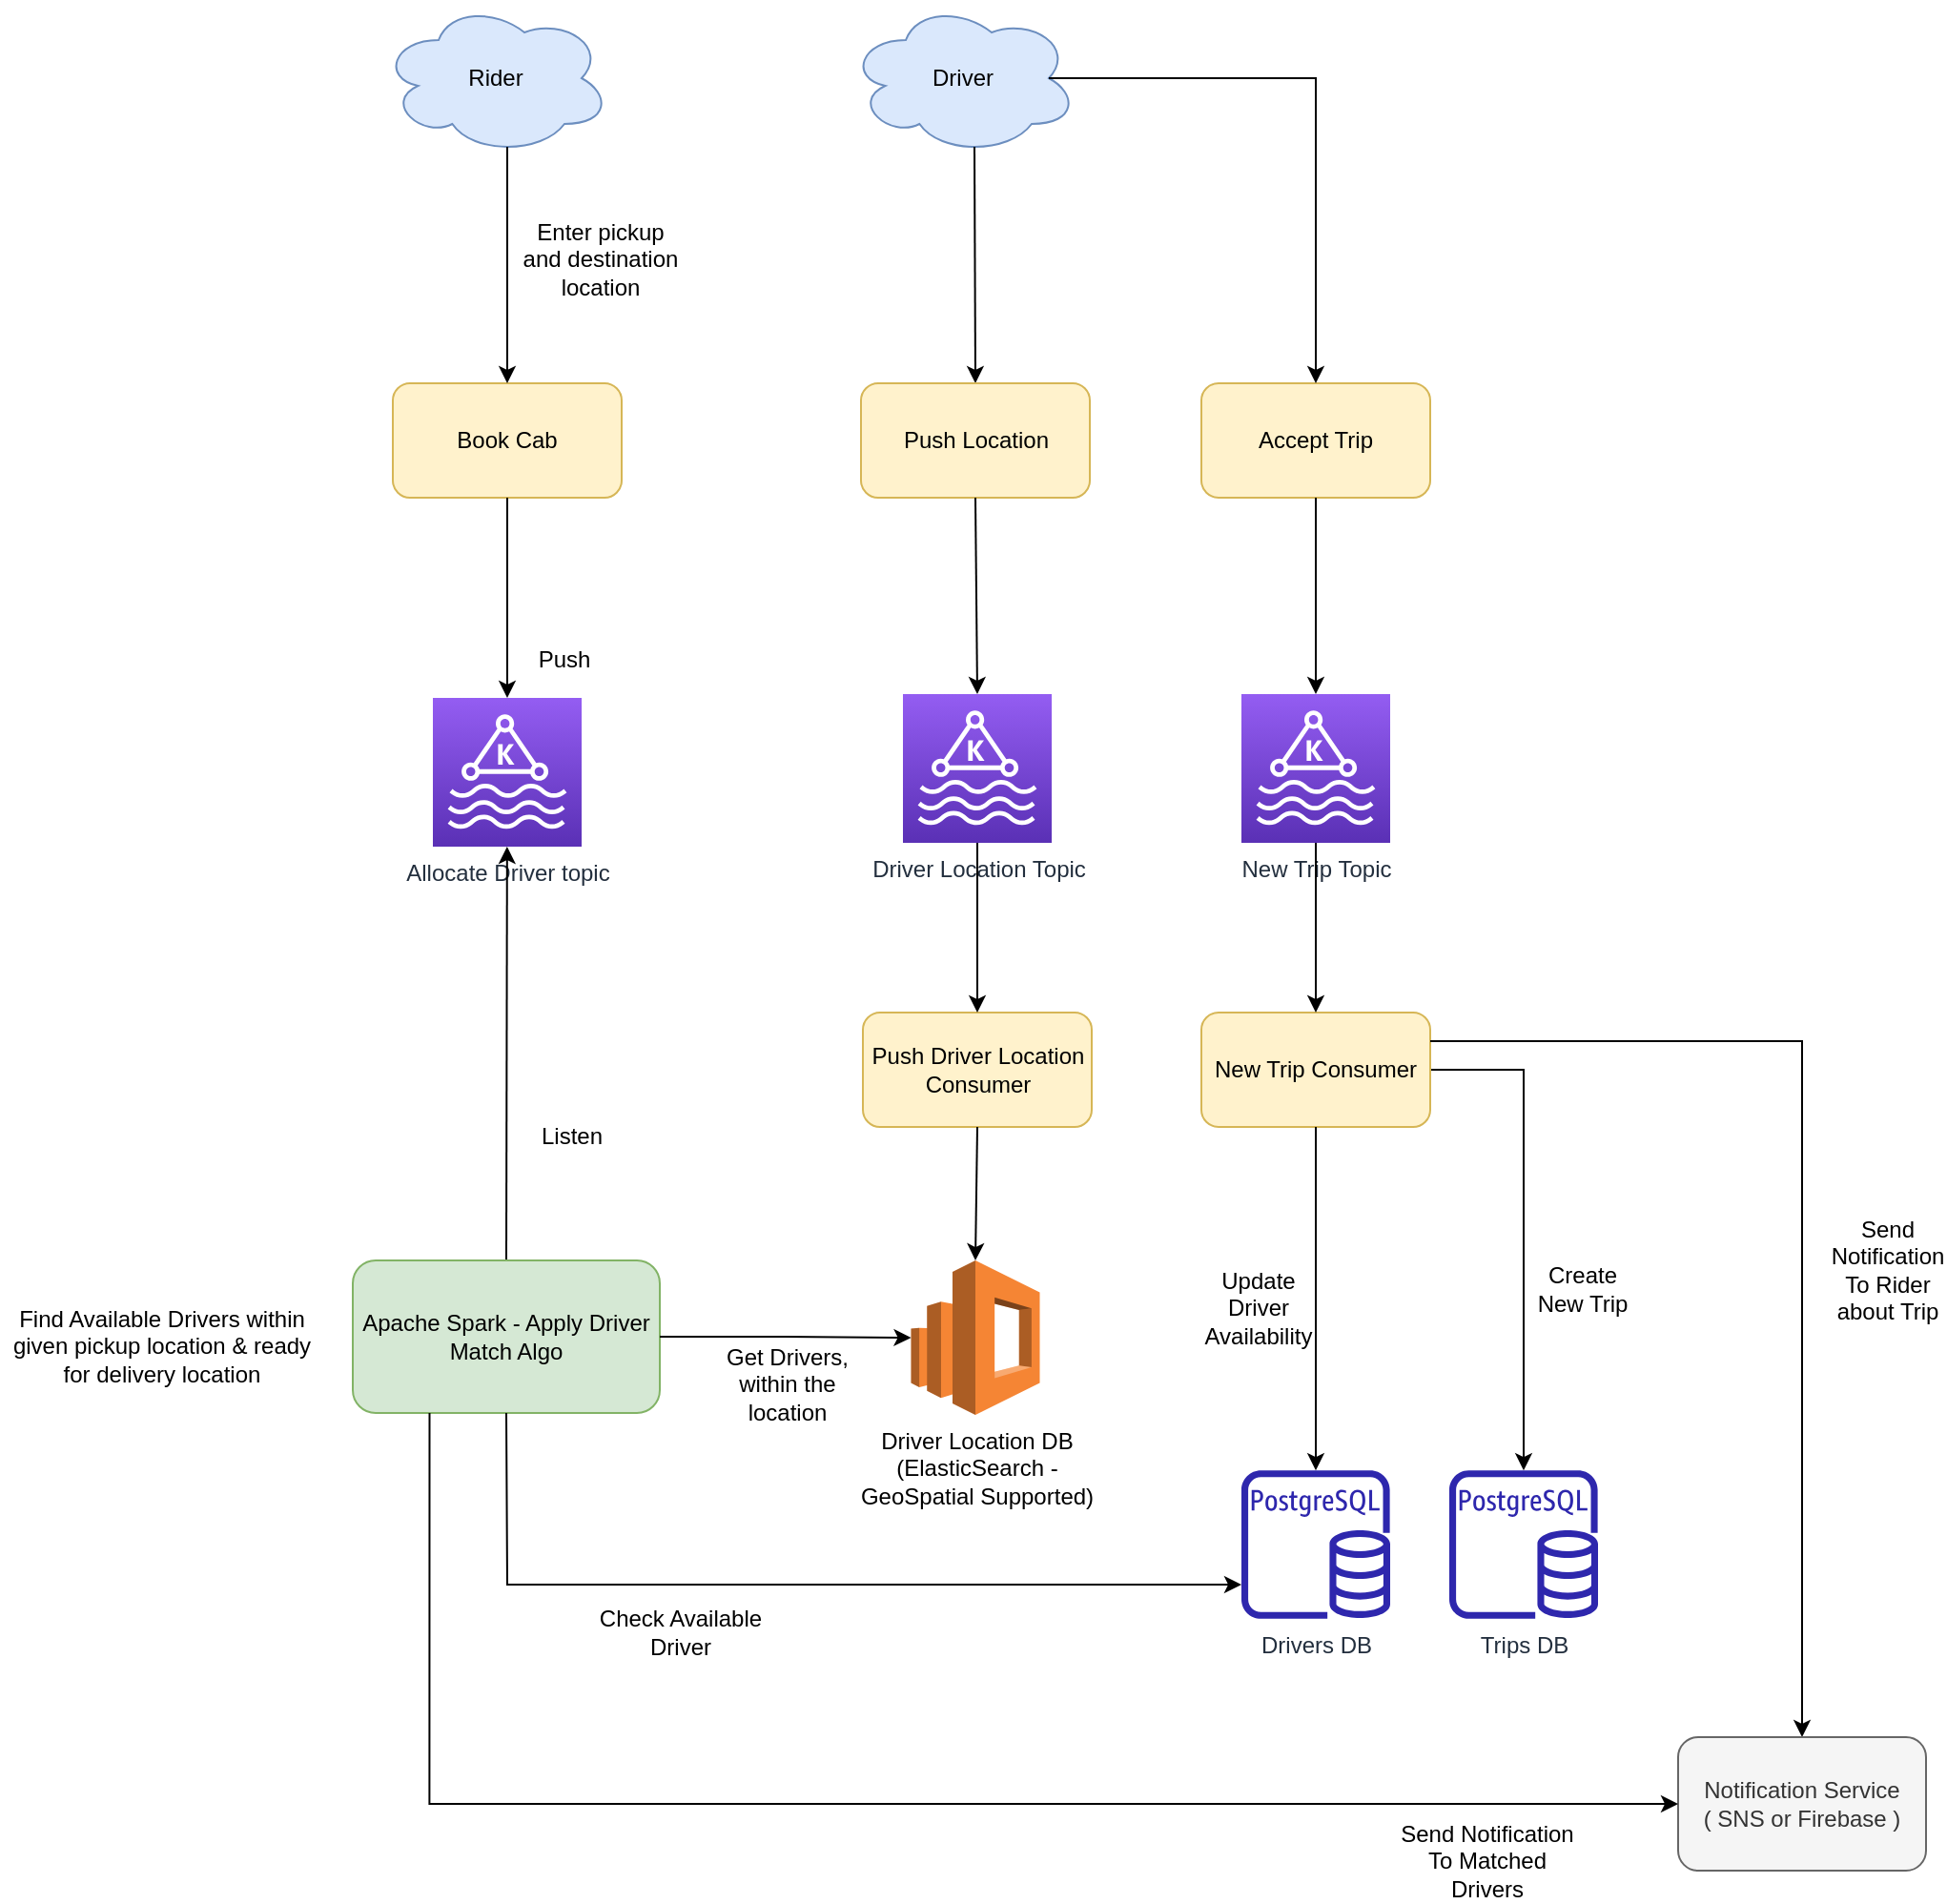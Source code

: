 <mxfile version="20.3.2" type="github">
  <diagram id="pcyGeBuE8nyzWbv3072U" name="Page-1">
    <mxGraphModel dx="1796" dy="526" grid="1" gridSize="10" guides="1" tooltips="1" connect="1" arrows="1" fold="1" page="1" pageScale="1" pageWidth="850" pageHeight="1100" math="0" shadow="0">
      <root>
        <mxCell id="0" />
        <mxCell id="1" parent="0" />
        <mxCell id="frjB1W2SkOTdsVXl6TDt-1" value="Rider" style="ellipse;shape=cloud;whiteSpace=wrap;html=1;fillColor=#dae8fc;strokeColor=#6c8ebf;" parent="1" vertex="1">
          <mxGeometry x="180" y="80" width="120" height="80" as="geometry" />
        </mxCell>
        <mxCell id="frjB1W2SkOTdsVXl6TDt-2" value="Book Cab" style="rounded=1;whiteSpace=wrap;html=1;fillColor=#fff2cc;strokeColor=#d6b656;" parent="1" vertex="1">
          <mxGeometry x="186" y="280" width="120" height="60" as="geometry" />
        </mxCell>
        <mxCell id="frjB1W2SkOTdsVXl6TDt-3" value="" style="endArrow=classic;html=1;rounded=0;exitX=0.55;exitY=0.95;exitDx=0;exitDy=0;exitPerimeter=0;entryX=0.5;entryY=0;entryDx=0;entryDy=0;" parent="1" source="frjB1W2SkOTdsVXl6TDt-1" target="frjB1W2SkOTdsVXl6TDt-2" edge="1">
          <mxGeometry width="50" height="50" relative="1" as="geometry">
            <mxPoint x="400" y="300" as="sourcePoint" />
            <mxPoint x="450" y="250" as="targetPoint" />
          </mxGeometry>
        </mxCell>
        <mxCell id="frjB1W2SkOTdsVXl6TDt-4" value="Enter pickup and destination location" style="text;html=1;strokeColor=none;fillColor=none;align=center;verticalAlign=middle;whiteSpace=wrap;rounded=0;" parent="1" vertex="1">
          <mxGeometry x="250" y="190" width="90" height="50" as="geometry" />
        </mxCell>
        <mxCell id="frjB1W2SkOTdsVXl6TDt-5" value="Allocate Driver topic" style="sketch=0;points=[[0,0,0],[0.25,0,0],[0.5,0,0],[0.75,0,0],[1,0,0],[0,1,0],[0.25,1,0],[0.5,1,0],[0.75,1,0],[1,1,0],[0,0.25,0],[0,0.5,0],[0,0.75,0],[1,0.25,0],[1,0.5,0],[1,0.75,0]];outlineConnect=0;fontColor=#232F3E;gradientColor=#945DF2;gradientDirection=north;fillColor=#5A30B5;strokeColor=#ffffff;dashed=0;verticalLabelPosition=bottom;verticalAlign=top;align=center;html=1;fontSize=12;fontStyle=0;aspect=fixed;shape=mxgraph.aws4.resourceIcon;resIcon=mxgraph.aws4.managed_streaming_for_kafka;" parent="1" vertex="1">
          <mxGeometry x="207" y="445" width="78" height="78" as="geometry" />
        </mxCell>
        <mxCell id="frjB1W2SkOTdsVXl6TDt-6" value="" style="endArrow=classic;html=1;rounded=0;exitX=0.5;exitY=1;exitDx=0;exitDy=0;entryX=0.5;entryY=0;entryDx=0;entryDy=0;entryPerimeter=0;" parent="1" source="frjB1W2SkOTdsVXl6TDt-2" target="frjB1W2SkOTdsVXl6TDt-5" edge="1">
          <mxGeometry width="50" height="50" relative="1" as="geometry">
            <mxPoint x="400" y="390" as="sourcePoint" />
            <mxPoint x="450" y="340" as="targetPoint" />
          </mxGeometry>
        </mxCell>
        <mxCell id="frjB1W2SkOTdsVXl6TDt-8" value="Driver Location DB &lt;br&gt;&lt;div&gt;(ElasticSearch - &lt;br&gt;&lt;/div&gt;&lt;div&gt;GeoSpatial Supported)&lt;/div&gt;" style="outlineConnect=0;dashed=0;verticalLabelPosition=bottom;verticalAlign=top;align=center;html=1;shape=mxgraph.aws3.elasticsearch_service;fillColor=#F58534;gradientColor=none;" parent="1" vertex="1">
          <mxGeometry x="457.75" y="740" width="67.5" height="81" as="geometry" />
        </mxCell>
        <mxCell id="frjB1W2SkOTdsVXl6TDt-10" value="" style="endArrow=classic;html=1;rounded=0;exitX=0.5;exitY=0;exitDx=0;exitDy=0;" parent="1" source="frjB1W2SkOTdsVXl6TDt-11" target="frjB1W2SkOTdsVXl6TDt-5" edge="1">
          <mxGeometry width="50" height="50" relative="1" as="geometry">
            <mxPoint x="246" y="610" as="sourcePoint" />
            <mxPoint x="450" y="630" as="targetPoint" />
          </mxGeometry>
        </mxCell>
        <mxCell id="frjB1W2SkOTdsVXl6TDt-11" value="&lt;div&gt;Apache Spark - Apply Driver Match Algo&lt;br&gt;&lt;/div&gt;" style="rounded=1;whiteSpace=wrap;html=1;fillColor=#d5e8d4;strokeColor=#82b366;" parent="1" vertex="1">
          <mxGeometry x="165" y="740" width="161" height="80" as="geometry" />
        </mxCell>
        <mxCell id="frjB1W2SkOTdsVXl6TDt-13" value="" style="endArrow=classic;html=1;rounded=0;exitX=1;exitY=0.5;exitDx=0;exitDy=0;edgeStyle=orthogonalEdgeStyle;entryX=0;entryY=0.5;entryDx=0;entryDy=0;entryPerimeter=0;" parent="1" source="frjB1W2SkOTdsVXl6TDt-11" target="frjB1W2SkOTdsVXl6TDt-8" edge="1">
          <mxGeometry width="50" height="50" relative="1" as="geometry">
            <mxPoint x="360" y="810" as="sourcePoint" />
            <mxPoint x="410" y="760" as="targetPoint" />
          </mxGeometry>
        </mxCell>
        <mxCell id="frjB1W2SkOTdsVXl6TDt-16" value="Driver" style="ellipse;shape=cloud;whiteSpace=wrap;html=1;fillColor=#dae8fc;strokeColor=#6c8ebf;" parent="1" vertex="1">
          <mxGeometry x="425" y="80" width="120" height="80" as="geometry" />
        </mxCell>
        <mxCell id="frjB1W2SkOTdsVXl6TDt-17" value="" style="endArrow=classic;html=1;rounded=0;exitX=0.55;exitY=0.95;exitDx=0;exitDy=0;exitPerimeter=0;entryX=0.5;entryY=0;entryDx=0;entryDy=0;" parent="1" source="frjB1W2SkOTdsVXl6TDt-16" target="frjB1W2SkOTdsVXl6TDt-18" edge="1">
          <mxGeometry width="50" height="50" relative="1" as="geometry">
            <mxPoint x="310" y="370" as="sourcePoint" />
            <mxPoint x="490" y="270" as="targetPoint" />
          </mxGeometry>
        </mxCell>
        <mxCell id="frjB1W2SkOTdsVXl6TDt-18" value="Push Location" style="rounded=1;whiteSpace=wrap;html=1;fillColor=#fff2cc;strokeColor=#d6b656;" parent="1" vertex="1">
          <mxGeometry x="431.5" y="280" width="120" height="60" as="geometry" />
        </mxCell>
        <mxCell id="frjB1W2SkOTdsVXl6TDt-19" value="Accept Trip" style="rounded=1;whiteSpace=wrap;html=1;fillColor=#fff2cc;strokeColor=#d6b656;" parent="1" vertex="1">
          <mxGeometry x="610" y="280" width="120" height="60" as="geometry" />
        </mxCell>
        <mxCell id="frjB1W2SkOTdsVXl6TDt-20" value="" style="endArrow=classic;html=1;rounded=0;exitX=0.875;exitY=0.5;exitDx=0;exitDy=0;exitPerimeter=0;entryX=0.5;entryY=0;entryDx=0;entryDy=0;edgeStyle=orthogonalEdgeStyle;" parent="1" source="frjB1W2SkOTdsVXl6TDt-16" target="frjB1W2SkOTdsVXl6TDt-19" edge="1">
          <mxGeometry width="50" height="50" relative="1" as="geometry">
            <mxPoint x="310" y="360" as="sourcePoint" />
            <mxPoint x="360" y="310" as="targetPoint" />
          </mxGeometry>
        </mxCell>
        <mxCell id="frjB1W2SkOTdsVXl6TDt-22" value="Driver Location Topic" style="sketch=0;points=[[0,0,0],[0.25,0,0],[0.5,0,0],[0.75,0,0],[1,0,0],[0,1,0],[0.25,1,0],[0.5,1,0],[0.75,1,0],[1,1,0],[0,0.25,0],[0,0.5,0],[0,0.75,0],[1,0.25,0],[1,0.5,0],[1,0.75,0]];outlineConnect=0;fontColor=#232F3E;gradientColor=#945DF2;gradientDirection=north;fillColor=#5A30B5;strokeColor=#ffffff;dashed=0;verticalLabelPosition=bottom;verticalAlign=top;align=center;html=1;fontSize=12;fontStyle=0;aspect=fixed;shape=mxgraph.aws4.resourceIcon;resIcon=mxgraph.aws4.managed_streaming_for_kafka;" parent="1" vertex="1">
          <mxGeometry x="453.5" y="443" width="78" height="78" as="geometry" />
        </mxCell>
        <mxCell id="frjB1W2SkOTdsVXl6TDt-23" value="" style="endArrow=classic;html=1;rounded=0;exitX=0.5;exitY=1;exitDx=0;exitDy=0;entryX=0.5;entryY=0;entryDx=0;entryDy=0;entryPerimeter=0;" parent="1" source="frjB1W2SkOTdsVXl6TDt-18" target="frjB1W2SkOTdsVXl6TDt-22" edge="1">
          <mxGeometry width="50" height="50" relative="1" as="geometry">
            <mxPoint x="310" y="550" as="sourcePoint" />
            <mxPoint x="360" y="500" as="targetPoint" />
          </mxGeometry>
        </mxCell>
        <mxCell id="frjB1W2SkOTdsVXl6TDt-25" value="Push Driver Location Consumer" style="rounded=1;whiteSpace=wrap;html=1;fillColor=#fff2cc;strokeColor=#d6b656;" parent="1" vertex="1">
          <mxGeometry x="432.5" y="610" width="120" height="60" as="geometry" />
        </mxCell>
        <mxCell id="frjB1W2SkOTdsVXl6TDt-26" value="" style="endArrow=classic;html=1;rounded=0;exitX=0.5;exitY=1;exitDx=0;exitDy=0;exitPerimeter=0;entryX=0.5;entryY=0;entryDx=0;entryDy=0;" parent="1" source="frjB1W2SkOTdsVXl6TDt-22" target="frjB1W2SkOTdsVXl6TDt-25" edge="1">
          <mxGeometry width="50" height="50" relative="1" as="geometry">
            <mxPoint x="310" y="600" as="sourcePoint" />
            <mxPoint x="360" y="550" as="targetPoint" />
          </mxGeometry>
        </mxCell>
        <mxCell id="frjB1W2SkOTdsVXl6TDt-27" value="" style="endArrow=classic;html=1;rounded=0;exitX=0.5;exitY=1;exitDx=0;exitDy=0;entryX=0.5;entryY=0;entryDx=0;entryDy=0;entryPerimeter=0;" parent="1" source="frjB1W2SkOTdsVXl6TDt-25" target="frjB1W2SkOTdsVXl6TDt-8" edge="1">
          <mxGeometry width="50" height="50" relative="1" as="geometry">
            <mxPoint x="310" y="600" as="sourcePoint" />
            <mxPoint x="360" y="550" as="targetPoint" />
          </mxGeometry>
        </mxCell>
        <mxCell id="frjB1W2SkOTdsVXl6TDt-28" value="Send Notification To Matched Drivers" style="text;html=1;strokeColor=none;fillColor=none;align=center;verticalAlign=middle;whiteSpace=wrap;rounded=0;" parent="1" vertex="1">
          <mxGeometry x="710" y="1040" width="100" height="30" as="geometry" />
        </mxCell>
        <mxCell id="frjB1W2SkOTdsVXl6TDt-29" value="New Trip Topic" style="sketch=0;points=[[0,0,0],[0.25,0,0],[0.5,0,0],[0.75,0,0],[1,0,0],[0,1,0],[0.25,1,0],[0.5,1,0],[0.75,1,0],[1,1,0],[0,0.25,0],[0,0.5,0],[0,0.75,0],[1,0.25,0],[1,0.5,0],[1,0.75,0]];outlineConnect=0;fontColor=#232F3E;gradientColor=#945DF2;gradientDirection=north;fillColor=#5A30B5;strokeColor=#ffffff;dashed=0;verticalLabelPosition=bottom;verticalAlign=top;align=center;html=1;fontSize=12;fontStyle=0;aspect=fixed;shape=mxgraph.aws4.resourceIcon;resIcon=mxgraph.aws4.managed_streaming_for_kafka;" parent="1" vertex="1">
          <mxGeometry x="631" y="443" width="78" height="78" as="geometry" />
        </mxCell>
        <mxCell id="frjB1W2SkOTdsVXl6TDt-32" value="" style="endArrow=classic;html=1;rounded=0;exitX=0.5;exitY=1;exitDx=0;exitDy=0;" parent="1" source="frjB1W2SkOTdsVXl6TDt-19" target="frjB1W2SkOTdsVXl6TDt-29" edge="1">
          <mxGeometry width="50" height="50" relative="1" as="geometry">
            <mxPoint x="320" y="490" as="sourcePoint" />
            <mxPoint x="370" y="440" as="targetPoint" />
          </mxGeometry>
        </mxCell>
        <mxCell id="frjB1W2SkOTdsVXl6TDt-33" value="Trips DB" style="sketch=0;outlineConnect=0;fontColor=#232F3E;gradientColor=none;fillColor=#2E27AD;strokeColor=none;dashed=0;verticalLabelPosition=bottom;verticalAlign=top;align=center;html=1;fontSize=12;fontStyle=0;aspect=fixed;pointerEvents=1;shape=mxgraph.aws4.rds_postgresql_instance;" parent="1" vertex="1">
          <mxGeometry x="740" y="850" width="78" height="78" as="geometry" />
        </mxCell>
        <mxCell id="frjB1W2SkOTdsVXl6TDt-34" value="" style="endArrow=classic;html=1;rounded=0;exitX=1;exitY=0.5;exitDx=0;exitDy=0;edgeStyle=orthogonalEdgeStyle;" parent="1" source="frjB1W2SkOTdsVXl6TDt-35" target="frjB1W2SkOTdsVXl6TDt-33" edge="1">
          <mxGeometry width="50" height="50" relative="1" as="geometry">
            <mxPoint x="680" y="770" as="sourcePoint" />
            <mxPoint x="370" y="740" as="targetPoint" />
          </mxGeometry>
        </mxCell>
        <mxCell id="frjB1W2SkOTdsVXl6TDt-35" value="New Trip Consumer" style="rounded=1;whiteSpace=wrap;html=1;fillColor=#fff2cc;strokeColor=#d6b656;" parent="1" vertex="1">
          <mxGeometry x="610" y="610" width="120" height="60" as="geometry" />
        </mxCell>
        <mxCell id="frjB1W2SkOTdsVXl6TDt-36" value="" style="endArrow=classic;html=1;rounded=0;exitX=0.5;exitY=1;exitDx=0;exitDy=0;exitPerimeter=0;" parent="1" source="frjB1W2SkOTdsVXl6TDt-29" target="frjB1W2SkOTdsVXl6TDt-35" edge="1">
          <mxGeometry width="50" height="50" relative="1" as="geometry">
            <mxPoint x="320" y="660" as="sourcePoint" />
            <mxPoint x="370" y="610" as="targetPoint" />
          </mxGeometry>
        </mxCell>
        <mxCell id="frjB1W2SkOTdsVXl6TDt-39" value="Get Drivers, within the location" style="text;html=1;strokeColor=none;fillColor=none;align=center;verticalAlign=middle;whiteSpace=wrap;rounded=0;" parent="1" vertex="1">
          <mxGeometry x="346" y="790" width="94" height="30" as="geometry" />
        </mxCell>
        <mxCell id="frjB1W2SkOTdsVXl6TDt-40" value="Drivers DB" style="sketch=0;outlineConnect=0;fontColor=#232F3E;gradientColor=none;fillColor=#2E27AD;strokeColor=none;dashed=0;verticalLabelPosition=bottom;verticalAlign=top;align=center;html=1;fontSize=12;fontStyle=0;aspect=fixed;pointerEvents=1;shape=mxgraph.aws4.rds_postgresql_instance;" parent="1" vertex="1">
          <mxGeometry x="631" y="850" width="78" height="78" as="geometry" />
        </mxCell>
        <mxCell id="frjB1W2SkOTdsVXl6TDt-44" value="" style="endArrow=classic;html=1;rounded=0;exitX=0.5;exitY=1;exitDx=0;exitDy=0;" parent="1" source="frjB1W2SkOTdsVXl6TDt-35" target="frjB1W2SkOTdsVXl6TDt-40" edge="1">
          <mxGeometry width="50" height="50" relative="1" as="geometry">
            <mxPoint x="320" y="870" as="sourcePoint" />
            <mxPoint x="370" y="820" as="targetPoint" />
          </mxGeometry>
        </mxCell>
        <mxCell id="frjB1W2SkOTdsVXl6TDt-45" value="Update Driver Availability" style="text;html=1;strokeColor=none;fillColor=none;align=center;verticalAlign=middle;whiteSpace=wrap;rounded=0;" parent="1" vertex="1">
          <mxGeometry x="610" y="750" width="60" height="30" as="geometry" />
        </mxCell>
        <mxCell id="frjB1W2SkOTdsVXl6TDt-46" value="" style="endArrow=classic;html=1;rounded=0;exitX=0.5;exitY=1;exitDx=0;exitDy=0;edgeStyle=elbowEdgeStyle;" parent="1" source="frjB1W2SkOTdsVXl6TDt-11" target="frjB1W2SkOTdsVXl6TDt-40" edge="1">
          <mxGeometry width="50" height="50" relative="1" as="geometry">
            <mxPoint x="320" y="830" as="sourcePoint" />
            <mxPoint x="370" y="780" as="targetPoint" />
            <Array as="points">
              <mxPoint x="246" y="910" />
            </Array>
          </mxGeometry>
        </mxCell>
        <mxCell id="frjB1W2SkOTdsVXl6TDt-47" value="Check Available Driver" style="text;html=1;strokeColor=none;fillColor=none;align=center;verticalAlign=middle;whiteSpace=wrap;rounded=0;" parent="1" vertex="1">
          <mxGeometry x="290" y="920" width="94" height="30" as="geometry" />
        </mxCell>
        <mxCell id="frjB1W2SkOTdsVXl6TDt-54" value="" style="endArrow=classic;html=1;rounded=0;exitX=1;exitY=0.25;exitDx=0;exitDy=0;edgeStyle=orthogonalEdgeStyle;" parent="1" source="frjB1W2SkOTdsVXl6TDt-35" target="frjB1W2SkOTdsVXl6TDt-58" edge="1">
          <mxGeometry width="50" height="50" relative="1" as="geometry">
            <mxPoint x="880" y="670" as="sourcePoint" />
            <mxPoint x="930" y="620" as="targetPoint" />
          </mxGeometry>
        </mxCell>
        <mxCell id="frjB1W2SkOTdsVXl6TDt-55" value="Send Notification To Rider about Trip" style="text;html=1;strokeColor=none;fillColor=none;align=center;verticalAlign=middle;whiteSpace=wrap;rounded=0;" parent="1" vertex="1">
          <mxGeometry x="940" y="730" width="60" height="30" as="geometry" />
        </mxCell>
        <mxCell id="frjB1W2SkOTdsVXl6TDt-56" value="Create New Trip" style="text;html=1;strokeColor=none;fillColor=none;align=center;verticalAlign=middle;whiteSpace=wrap;rounded=0;" parent="1" vertex="1">
          <mxGeometry x="780" y="740" width="60" height="30" as="geometry" />
        </mxCell>
        <mxCell id="frjB1W2SkOTdsVXl6TDt-58" value="&lt;div&gt;Notification Service &lt;br&gt;&lt;/div&gt;&lt;div&gt;( SNS or Firebase )&lt;/div&gt;" style="rounded=1;whiteSpace=wrap;html=1;fillColor=#f5f5f5;strokeColor=#666666;fontColor=#333333;" parent="1" vertex="1">
          <mxGeometry x="860" y="990" width="130" height="70" as="geometry" />
        </mxCell>
        <mxCell id="frjB1W2SkOTdsVXl6TDt-59" value="" style="endArrow=classic;html=1;rounded=0;exitX=0.25;exitY=1;exitDx=0;exitDy=0;entryX=0;entryY=0.5;entryDx=0;entryDy=0;edgeStyle=orthogonalEdgeStyle;" parent="1" source="frjB1W2SkOTdsVXl6TDt-11" target="frjB1W2SkOTdsVXl6TDt-58" edge="1">
          <mxGeometry width="50" height="50" relative="1" as="geometry">
            <mxPoint x="550" y="870" as="sourcePoint" />
            <mxPoint x="600" y="820" as="targetPoint" />
          </mxGeometry>
        </mxCell>
        <mxCell id="39VdxQCoYcgSN5myBxom-1" value="Push" style="text;html=1;strokeColor=none;fillColor=none;align=center;verticalAlign=middle;whiteSpace=wrap;rounded=0;" vertex="1" parent="1">
          <mxGeometry x="246" y="410" width="60" height="30" as="geometry" />
        </mxCell>
        <mxCell id="39VdxQCoYcgSN5myBxom-2" value="Listen" style="text;html=1;strokeColor=none;fillColor=none;align=center;verticalAlign=middle;whiteSpace=wrap;rounded=0;" vertex="1" parent="1">
          <mxGeometry x="250" y="660" width="60" height="30" as="geometry" />
        </mxCell>
        <mxCell id="39VdxQCoYcgSN5myBxom-3" value="Find Available Drivers within given pickup location &amp;amp; ready for delivery location" style="text;html=1;strokeColor=none;fillColor=none;align=center;verticalAlign=middle;whiteSpace=wrap;rounded=0;" vertex="1" parent="1">
          <mxGeometry x="-20" y="770" width="170" height="30" as="geometry" />
        </mxCell>
      </root>
    </mxGraphModel>
  </diagram>
</mxfile>
